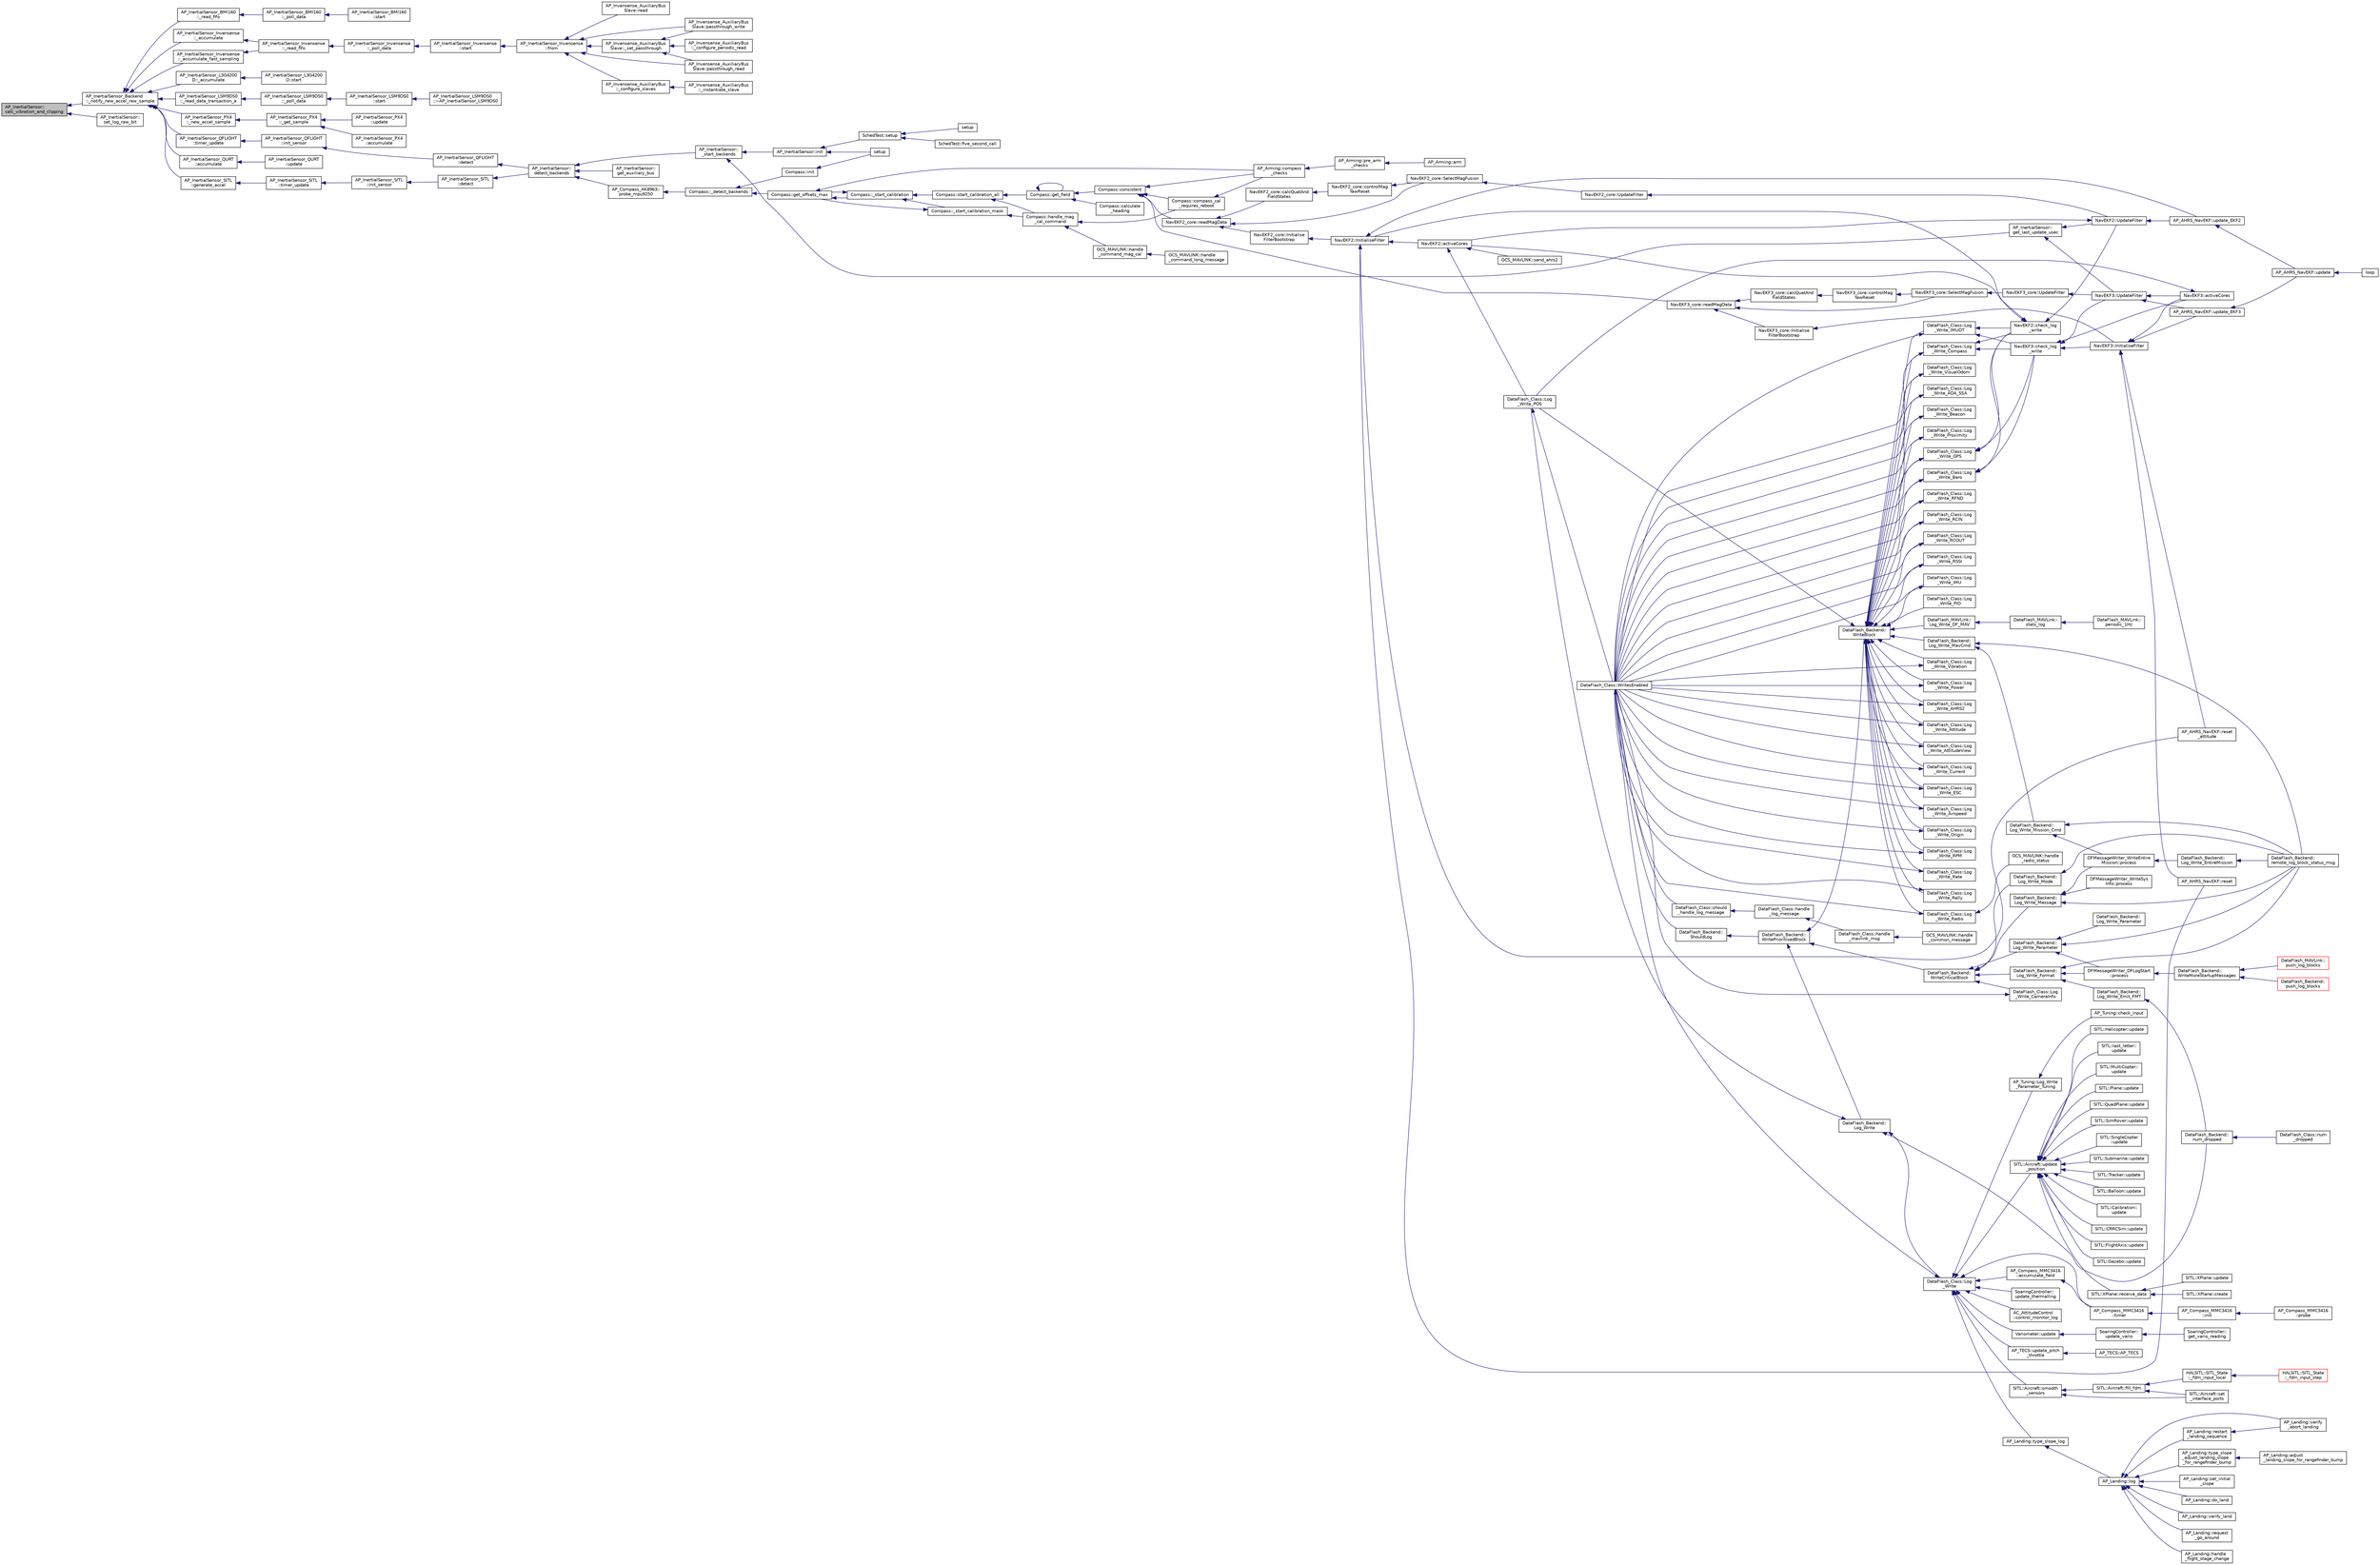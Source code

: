 digraph "AP_InertialSensor::calc_vibration_and_clipping"
{
 // INTERACTIVE_SVG=YES
  edge [fontname="Helvetica",fontsize="10",labelfontname="Helvetica",labelfontsize="10"];
  node [fontname="Helvetica",fontsize="10",shape=record];
  rankdir="LR";
  Node1 [label="AP_InertialSensor::\lcalc_vibration_and_clipping",height=0.2,width=0.4,color="black", fillcolor="grey75", style="filled", fontcolor="black"];
  Node1 -> Node2 [dir="back",color="midnightblue",fontsize="10",style="solid",fontname="Helvetica"];
  Node2 [label="AP_InertialSensor_Backend\l::_notify_new_accel_raw_sample",height=0.2,width=0.4,color="black", fillcolor="white", style="filled",URL="$classAP__InertialSensor__Backend.html#a330d2242c139a6ec3e94e0dd7379df7c"];
  Node2 -> Node3 [dir="back",color="midnightblue",fontsize="10",style="solid",fontname="Helvetica"];
  Node3 [label="AP_InertialSensor_BMI160\l::_read_fifo",height=0.2,width=0.4,color="black", fillcolor="white", style="filled",URL="$classAP__InertialSensor__BMI160.html#a1a519a3be822e3db7a19d0d0ed21d0c6"];
  Node3 -> Node4 [dir="back",color="midnightblue",fontsize="10",style="solid",fontname="Helvetica"];
  Node4 [label="AP_InertialSensor_BMI160\l::_poll_data",height=0.2,width=0.4,color="black", fillcolor="white", style="filled",URL="$classAP__InertialSensor__BMI160.html#a62d02f0977b50ee599a116e9f85d4ebc"];
  Node4 -> Node5 [dir="back",color="midnightblue",fontsize="10",style="solid",fontname="Helvetica"];
  Node5 [label="AP_InertialSensor_BMI160\l::start",height=0.2,width=0.4,color="black", fillcolor="white", style="filled",URL="$classAP__InertialSensor__BMI160.html#a786f5fe4d157ea0a2313c702402b58c5"];
  Node2 -> Node6 [dir="back",color="midnightblue",fontsize="10",style="solid",fontname="Helvetica"];
  Node6 [label="AP_InertialSensor_Invensense\l::_accumulate",height=0.2,width=0.4,color="black", fillcolor="white", style="filled",URL="$classAP__InertialSensor__Invensense.html#a1a06a8d1e4db8924dcdcf9a6439dcaa9"];
  Node6 -> Node7 [dir="back",color="midnightblue",fontsize="10",style="solid",fontname="Helvetica"];
  Node7 [label="AP_InertialSensor_Invensense\l::_read_fifo",height=0.2,width=0.4,color="black", fillcolor="white", style="filled",URL="$classAP__InertialSensor__Invensense.html#a352da0427395f10fd6a9da9ec3a498ec"];
  Node7 -> Node8 [dir="back",color="midnightblue",fontsize="10",style="solid",fontname="Helvetica"];
  Node8 [label="AP_InertialSensor_Invensense\l::_poll_data",height=0.2,width=0.4,color="black", fillcolor="white", style="filled",URL="$classAP__InertialSensor__Invensense.html#a645c1fd527303dde9031b31544bbce6b"];
  Node8 -> Node9 [dir="back",color="midnightblue",fontsize="10",style="solid",fontname="Helvetica"];
  Node9 [label="AP_InertialSensor_Invensense\l::start",height=0.2,width=0.4,color="black", fillcolor="white", style="filled",URL="$classAP__InertialSensor__Invensense.html#ad54c13370e4efffcfa2c0eece9b53239"];
  Node9 -> Node10 [dir="back",color="midnightblue",fontsize="10",style="solid",fontname="Helvetica"];
  Node10 [label="AP_InertialSensor_Invensense\l::from",height=0.2,width=0.4,color="black", fillcolor="white", style="filled",URL="$classAP__InertialSensor__Invensense.html#a06dbf9b0eab84d31dbba20ed8acd5d3e"];
  Node10 -> Node11 [dir="back",color="midnightblue",fontsize="10",style="solid",fontname="Helvetica"];
  Node11 [label="AP_Invensense_AuxiliaryBus\lSlave::_set_passthrough",height=0.2,width=0.4,color="black", fillcolor="white", style="filled",URL="$classAP__Invensense__AuxiliaryBusSlave.html#a5f0506e4a39d15484e24ef0f155c93ed"];
  Node11 -> Node12 [dir="back",color="midnightblue",fontsize="10",style="solid",fontname="Helvetica"];
  Node12 [label="AP_Invensense_AuxiliaryBus\lSlave::passthrough_read",height=0.2,width=0.4,color="black", fillcolor="white", style="filled",URL="$classAP__Invensense__AuxiliaryBusSlave.html#aa8037d3e32a51691ad941a0b080f59c8"];
  Node11 -> Node13 [dir="back",color="midnightblue",fontsize="10",style="solid",fontname="Helvetica"];
  Node13 [label="AP_Invensense_AuxiliaryBus\lSlave::passthrough_write",height=0.2,width=0.4,color="black", fillcolor="white", style="filled",URL="$classAP__Invensense__AuxiliaryBusSlave.html#a0c70c5ce66b3d72ed65d33144168a698"];
  Node11 -> Node14 [dir="back",color="midnightblue",fontsize="10",style="solid",fontname="Helvetica"];
  Node14 [label="AP_Invensense_AuxiliaryBus\l::_configure_periodic_read",height=0.2,width=0.4,color="black", fillcolor="white", style="filled",URL="$classAP__Invensense__AuxiliaryBus.html#a8ad647d91a1684e5525f6e2b75ff1b5e"];
  Node10 -> Node12 [dir="back",color="midnightblue",fontsize="10",style="solid",fontname="Helvetica"];
  Node10 -> Node13 [dir="back",color="midnightblue",fontsize="10",style="solid",fontname="Helvetica"];
  Node10 -> Node15 [dir="back",color="midnightblue",fontsize="10",style="solid",fontname="Helvetica"];
  Node15 [label="AP_Invensense_AuxiliaryBus\lSlave::read",height=0.2,width=0.4,color="black", fillcolor="white", style="filled",URL="$classAP__Invensense__AuxiliaryBusSlave.html#a6e7224e955510a4f5c44155ca5d9d9c8"];
  Node10 -> Node16 [dir="back",color="midnightblue",fontsize="10",style="solid",fontname="Helvetica"];
  Node16 [label="AP_Invensense_AuxiliaryBus\l::_configure_slaves",height=0.2,width=0.4,color="black", fillcolor="white", style="filled",URL="$classAP__Invensense__AuxiliaryBus.html#a99a1e2d327b6f013cb993f46337e9021"];
  Node16 -> Node17 [dir="back",color="midnightblue",fontsize="10",style="solid",fontname="Helvetica"];
  Node17 [label="AP_Invensense_AuxiliaryBus\l::_instantiate_slave",height=0.2,width=0.4,color="black", fillcolor="white", style="filled",URL="$classAP__Invensense__AuxiliaryBus.html#a76ed6959454aec407c23fbd1a342d50b"];
  Node2 -> Node18 [dir="back",color="midnightblue",fontsize="10",style="solid",fontname="Helvetica"];
  Node18 [label="AP_InertialSensor_Invensense\l::_accumulate_fast_sampling",height=0.2,width=0.4,color="black", fillcolor="white", style="filled",URL="$classAP__InertialSensor__Invensense.html#aa4d24e709666169398355b5ee2a3df50"];
  Node18 -> Node7 [dir="back",color="midnightblue",fontsize="10",style="solid",fontname="Helvetica"];
  Node2 -> Node19 [dir="back",color="midnightblue",fontsize="10",style="solid",fontname="Helvetica"];
  Node19 [label="AP_InertialSensor_L3G4200\lD::_accumulate",height=0.2,width=0.4,color="black", fillcolor="white", style="filled",URL="$classAP__InertialSensor__L3G4200D.html#ab07f7d4df52cbab3fee7f509f50e81fc"];
  Node19 -> Node20 [dir="back",color="midnightblue",fontsize="10",style="solid",fontname="Helvetica"];
  Node20 [label="AP_InertialSensor_L3G4200\lD::start",height=0.2,width=0.4,color="black", fillcolor="white", style="filled",URL="$classAP__InertialSensor__L3G4200D.html#a5ddc32421474ee6f544abca47a91ae02"];
  Node2 -> Node21 [dir="back",color="midnightblue",fontsize="10",style="solid",fontname="Helvetica"];
  Node21 [label="AP_InertialSensor_LSM9DS0\l::_read_data_transaction_a",height=0.2,width=0.4,color="black", fillcolor="white", style="filled",URL="$classAP__InertialSensor__LSM9DS0.html#a9e083338c81500c744790115250d5207"];
  Node21 -> Node22 [dir="back",color="midnightblue",fontsize="10",style="solid",fontname="Helvetica"];
  Node22 [label="AP_InertialSensor_LSM9DS0\l::_poll_data",height=0.2,width=0.4,color="black", fillcolor="white", style="filled",URL="$classAP__InertialSensor__LSM9DS0.html#a517db16a43fdfa7fa31615d07b225474"];
  Node22 -> Node23 [dir="back",color="midnightblue",fontsize="10",style="solid",fontname="Helvetica"];
  Node23 [label="AP_InertialSensor_LSM9DS0\l::start",height=0.2,width=0.4,color="black", fillcolor="white", style="filled",URL="$classAP__InertialSensor__LSM9DS0.html#a1fa1189f7920f61d52d526f779be3d8f"];
  Node23 -> Node24 [dir="back",color="midnightblue",fontsize="10",style="solid",fontname="Helvetica"];
  Node24 [label="AP_InertialSensor_LSM9DS0\l::~AP_InertialSensor_LSM9DS0",height=0.2,width=0.4,color="black", fillcolor="white", style="filled",URL="$classAP__InertialSensor__LSM9DS0.html#adb7e6b545d6d86adc761ef83bcee62e4"];
  Node2 -> Node25 [dir="back",color="midnightblue",fontsize="10",style="solid",fontname="Helvetica"];
  Node25 [label="AP_InertialSensor_PX4\l::_new_accel_sample",height=0.2,width=0.4,color="black", fillcolor="white", style="filled",URL="$classAP__InertialSensor__PX4.html#ab860aacad51c8894d6d05d1291d8a650"];
  Node25 -> Node26 [dir="back",color="midnightblue",fontsize="10",style="solid",fontname="Helvetica"];
  Node26 [label="AP_InertialSensor_PX4\l::_get_sample",height=0.2,width=0.4,color="black", fillcolor="white", style="filled",URL="$classAP__InertialSensor__PX4.html#a86f463cc20f89a9eb4618ed494b3adf9"];
  Node26 -> Node27 [dir="back",color="midnightblue",fontsize="10",style="solid",fontname="Helvetica"];
  Node27 [label="AP_InertialSensor_PX4\l::update",height=0.2,width=0.4,color="black", fillcolor="white", style="filled",URL="$classAP__InertialSensor__PX4.html#a56c271f4293b88db34537b7a11e63157"];
  Node26 -> Node28 [dir="back",color="midnightblue",fontsize="10",style="solid",fontname="Helvetica"];
  Node28 [label="AP_InertialSensor_PX4\l::accumulate",height=0.2,width=0.4,color="black", fillcolor="white", style="filled",URL="$classAP__InertialSensor__PX4.html#a516abbb2b48fb56a5984e531debea68d"];
  Node2 -> Node29 [dir="back",color="midnightblue",fontsize="10",style="solid",fontname="Helvetica"];
  Node29 [label="AP_InertialSensor_QFLIGHT\l::timer_update",height=0.2,width=0.4,color="black", fillcolor="white", style="filled",URL="$classAP__InertialSensor__QFLIGHT.html#a995eedfc1f2c8c01d00815aed816db6d"];
  Node29 -> Node30 [dir="back",color="midnightblue",fontsize="10",style="solid",fontname="Helvetica"];
  Node30 [label="AP_InertialSensor_QFLIGHT\l::init_sensor",height=0.2,width=0.4,color="black", fillcolor="white", style="filled",URL="$classAP__InertialSensor__QFLIGHT.html#abdba074dae77ff53a2e616499b5cd01c"];
  Node30 -> Node31 [dir="back",color="midnightblue",fontsize="10",style="solid",fontname="Helvetica"];
  Node31 [label="AP_InertialSensor_QFLIGHT\l::detect",height=0.2,width=0.4,color="black", fillcolor="white", style="filled",URL="$classAP__InertialSensor__QFLIGHT.html#aa0bf9146609415c6ecefacdcb336574c"];
  Node31 -> Node32 [dir="back",color="midnightblue",fontsize="10",style="solid",fontname="Helvetica"];
  Node32 [label="AP_InertialSensor::\ldetect_backends",height=0.2,width=0.4,color="black", fillcolor="white", style="filled",URL="$classAP__InertialSensor.html#a8967734e82a4f472c6d8ddd8db656804"];
  Node32 -> Node33 [dir="back",color="midnightblue",fontsize="10",style="solid",fontname="Helvetica"];
  Node33 [label="AP_Compass_AK8963::\lprobe_mpu9250",height=0.2,width=0.4,color="black", fillcolor="white", style="filled",URL="$classAP__Compass__AK8963.html#ade5c3fa84cb0026597de2641ea373274"];
  Node33 -> Node34 [dir="back",color="midnightblue",fontsize="10",style="solid",fontname="Helvetica"];
  Node34 [label="Compass::_detect_backends",height=0.2,width=0.4,color="black", fillcolor="white", style="filled",URL="$classCompass.html#a1c48170d8c8966b22fb150b1634443ec"];
  Node34 -> Node35 [dir="back",color="midnightblue",fontsize="10",style="solid",fontname="Helvetica"];
  Node35 [label="Compass::init",height=0.2,width=0.4,color="black", fillcolor="white", style="filled",URL="$classCompass.html#a190aefc281aba88c7b16e4fc58035c5e"];
  Node35 -> Node36 [dir="back",color="midnightblue",fontsize="10",style="solid",fontname="Helvetica"];
  Node36 [label="setup",height=0.2,width=0.4,color="black", fillcolor="white", style="filled",URL="$AHRS__Test_8cpp.html#a4fc01d736fe50cf5b977f755b675f11d"];
  Node34 -> Node37 [dir="back",color="midnightblue",fontsize="10",style="solid",fontname="Helvetica"];
  Node37 [label="Compass::get_offsets_max",height=0.2,width=0.4,color="black", fillcolor="white", style="filled",URL="$classCompass.html#aff3220e1a557a75480e4c2dbbde72973"];
  Node37 -> Node38 [dir="back",color="midnightblue",fontsize="10",style="solid",fontname="Helvetica"];
  Node38 [label="AP_Arming::compass\l_checks",height=0.2,width=0.4,color="black", fillcolor="white", style="filled",URL="$classAP__Arming.html#a24332b3f5e2e233914bce12e69ae9564"];
  Node38 -> Node39 [dir="back",color="midnightblue",fontsize="10",style="solid",fontname="Helvetica"];
  Node39 [label="AP_Arming::pre_arm\l_checks",height=0.2,width=0.4,color="black", fillcolor="white", style="filled",URL="$classAP__Arming.html#a73c03baf7f22b7124a2ac9e9286a850a"];
  Node39 -> Node40 [dir="back",color="midnightblue",fontsize="10",style="solid",fontname="Helvetica"];
  Node40 [label="AP_Arming::arm",height=0.2,width=0.4,color="black", fillcolor="white", style="filled",URL="$classAP__Arming.html#a47b859d9929a736df2f08a1cad03efcb"];
  Node37 -> Node41 [dir="back",color="midnightblue",fontsize="10",style="solid",fontname="Helvetica"];
  Node41 [label="Compass::_start_calibration",height=0.2,width=0.4,color="black", fillcolor="white", style="filled",URL="$classCompass.html#a702eb9d33ff1f5ada05b67f9b2219f9a"];
  Node41 -> Node37 [dir="back",color="midnightblue",fontsize="10",style="solid",fontname="Helvetica"];
  Node41 -> Node42 [dir="back",color="midnightblue",fontsize="10",style="solid",fontname="Helvetica"];
  Node42 [label="Compass::_start_calibration_mask",height=0.2,width=0.4,color="black", fillcolor="white", style="filled",URL="$classCompass.html#afdd4d0c78f52388a68dfc07deeec11a6"];
  Node42 -> Node37 [dir="back",color="midnightblue",fontsize="10",style="solid",fontname="Helvetica"];
  Node42 -> Node43 [dir="back",color="midnightblue",fontsize="10",style="solid",fontname="Helvetica"];
  Node43 [label="Compass::handle_mag\l_cal_command",height=0.2,width=0.4,color="black", fillcolor="white", style="filled",URL="$classCompass.html#ab4993a08b27d38ebb96276dc40c5f5fb"];
  Node43 -> Node44 [dir="back",color="midnightblue",fontsize="10",style="solid",fontname="Helvetica"];
  Node44 [label="Compass::compass_cal\l_requires_reboot",height=0.2,width=0.4,color="black", fillcolor="white", style="filled",URL="$classCompass.html#a71d8ad1cb96263dfe4c0f712f14fac97"];
  Node44 -> Node38 [dir="back",color="midnightblue",fontsize="10",style="solid",fontname="Helvetica"];
  Node43 -> Node45 [dir="back",color="midnightblue",fontsize="10",style="solid",fontname="Helvetica"];
  Node45 [label="GCS_MAVLINK::handle\l_command_mag_cal",height=0.2,width=0.4,color="black", fillcolor="white", style="filled",URL="$structGCS__MAVLINK.html#acc3f14c49157522bc5c00c3fe1c1b553"];
  Node45 -> Node46 [dir="back",color="midnightblue",fontsize="10",style="solid",fontname="Helvetica"];
  Node46 [label="GCS_MAVLINK::handle\l_command_long_message",height=0.2,width=0.4,color="black", fillcolor="white", style="filled",URL="$structGCS__MAVLINK.html#ada9816ba563e134b421cb5bcc7b21ed6"];
  Node41 -> Node47 [dir="back",color="midnightblue",fontsize="10",style="solid",fontname="Helvetica"];
  Node47 [label="Compass::start_calibration_all",height=0.2,width=0.4,color="black", fillcolor="white", style="filled",URL="$classCompass.html#a785cd621a6ecd49077881299ff1edba7"];
  Node47 -> Node48 [dir="back",color="midnightblue",fontsize="10",style="solid",fontname="Helvetica"];
  Node48 [label="Compass::get_field",height=0.2,width=0.4,color="black", fillcolor="white", style="filled",URL="$classCompass.html#a22ce936207eeda5d3fa55237271cef3e"];
  Node48 -> Node49 [dir="back",color="midnightblue",fontsize="10",style="solid",fontname="Helvetica"];
  Node49 [label="Compass::calculate\l_heading",height=0.2,width=0.4,color="black", fillcolor="white", style="filled",URL="$classCompass.html#a518ff958770a39bc265f93d22e071212"];
  Node48 -> Node50 [dir="back",color="midnightblue",fontsize="10",style="solid",fontname="Helvetica"];
  Node50 [label="Compass::consistent",height=0.2,width=0.4,color="black", fillcolor="white", style="filled",URL="$classCompass.html#a59f46d32a935d4faecc4a28d262c4388"];
  Node50 -> Node38 [dir="back",color="midnightblue",fontsize="10",style="solid",fontname="Helvetica"];
  Node50 -> Node44 [dir="back",color="midnightblue",fontsize="10",style="solid",fontname="Helvetica"];
  Node50 -> Node51 [dir="back",color="midnightblue",fontsize="10",style="solid",fontname="Helvetica"];
  Node51 [label="NavEKF2_core::readMagData",height=0.2,width=0.4,color="black", fillcolor="white", style="filled",URL="$classNavEKF2__core.html#abf6ac301297f486d9690d97c7a19dad8"];
  Node51 -> Node52 [dir="back",color="midnightblue",fontsize="10",style="solid",fontname="Helvetica"];
  Node52 [label="NavEKF2_core::Initialise\lFilterBootstrap",height=0.2,width=0.4,color="black", fillcolor="white", style="filled",URL="$classNavEKF2__core.html#a4a06ae47c3edebdecd2b179a0567f00b"];
  Node52 -> Node53 [dir="back",color="midnightblue",fontsize="10",style="solid",fontname="Helvetica"];
  Node53 [label="NavEKF2::InitialiseFilter",height=0.2,width=0.4,color="black", fillcolor="white", style="filled",URL="$classNavEKF2.html#a9c447b8d84abf2dfc845ddbbbad46a2b"];
  Node53 -> Node54 [dir="back",color="midnightblue",fontsize="10",style="solid",fontname="Helvetica"];
  Node54 [label="AP_AHRS_NavEKF::update_EKF2",height=0.2,width=0.4,color="black", fillcolor="white", style="filled",URL="$classAP__AHRS__NavEKF.html#a0187c6d3d4348b002a204c05d3e94b07"];
  Node54 -> Node55 [dir="back",color="midnightblue",fontsize="10",style="solid",fontname="Helvetica"];
  Node55 [label="AP_AHRS_NavEKF::update",height=0.2,width=0.4,color="black", fillcolor="white", style="filled",URL="$classAP__AHRS__NavEKF.html#ac8111979c5dc37a55b2c50818534ea52"];
  Node55 -> Node56 [dir="back",color="midnightblue",fontsize="10",style="solid",fontname="Helvetica"];
  Node56 [label="loop",height=0.2,width=0.4,color="black", fillcolor="white", style="filled",URL="$AHRS__Test_8cpp.html#afe461d27b9c48d5921c00d521181f12f"];
  Node53 -> Node57 [dir="back",color="midnightblue",fontsize="10",style="solid",fontname="Helvetica"];
  Node57 [label="AP_AHRS_NavEKF::reset",height=0.2,width=0.4,color="black", fillcolor="white", style="filled",URL="$classAP__AHRS__NavEKF.html#a532ff0df024a4537e5a108c42ba405a7"];
  Node53 -> Node58 [dir="back",color="midnightblue",fontsize="10",style="solid",fontname="Helvetica"];
  Node58 [label="AP_AHRS_NavEKF::reset\l_attitude",height=0.2,width=0.4,color="black", fillcolor="white", style="filled",URL="$classAP__AHRS__NavEKF.html#a9bd3c7f1793a48cd0d736b19fbfaf19a"];
  Node53 -> Node59 [dir="back",color="midnightblue",fontsize="10",style="solid",fontname="Helvetica"];
  Node59 [label="NavEKF2::activeCores",height=0.2,width=0.4,color="black", fillcolor="white", style="filled",URL="$classNavEKF2.html#ab18af2714c15fcf190493c01e2a28c73"];
  Node59 -> Node60 [dir="back",color="midnightblue",fontsize="10",style="solid",fontname="Helvetica"];
  Node60 [label="DataFlash_Class::Log\l_Write_POS",height=0.2,width=0.4,color="black", fillcolor="white", style="filled",URL="$classDataFlash__Class.html#a46e58faaa53c44516433f6bb7bde4163"];
  Node60 -> Node61 [dir="back",color="midnightblue",fontsize="10",style="solid",fontname="Helvetica"];
  Node61 [label="DataFlash_Class::WritesEnabled",height=0.2,width=0.4,color="black", fillcolor="white", style="filled",URL="$classDataFlash__Class.html#a680528ccef337901407a125439e1f397"];
  Node61 -> Node62 [dir="back",color="midnightblue",fontsize="10",style="solid",fontname="Helvetica"];
  Node62 [label="DataFlash_Backend::\lShouldLog",height=0.2,width=0.4,color="black", fillcolor="white", style="filled",URL="$classDataFlash__Backend.html#ae29c274eff677e46bb9e404656194789"];
  Node62 -> Node63 [dir="back",color="midnightblue",fontsize="10",style="solid",fontname="Helvetica"];
  Node63 [label="DataFlash_Backend::\lWritePrioritisedBlock",height=0.2,width=0.4,color="black", fillcolor="white", style="filled",URL="$classDataFlash__Backend.html#a70bd07e118265442caab0d742cb06abc"];
  Node63 -> Node64 [dir="back",color="midnightblue",fontsize="10",style="solid",fontname="Helvetica"];
  Node64 [label="DataFlash_Backend::\lLog_Write",height=0.2,width=0.4,color="black", fillcolor="white", style="filled",URL="$classDataFlash__Backend.html#a701111d46c96bfab23971267f325ddd3"];
  Node64 -> Node65 [dir="back",color="midnightblue",fontsize="10",style="solid",fontname="Helvetica"];
  Node65 [label="DataFlash_Class::Log\l_Write",height=0.2,width=0.4,color="black", fillcolor="white", style="filled",URL="$classDataFlash__Class.html#a379c836ed19feeac263fcd994b60226b"];
  Node65 -> Node66 [dir="back",color="midnightblue",fontsize="10",style="solid",fontname="Helvetica"];
  Node66 [label="AC_AttitudeControl\l::control_monitor_log",height=0.2,width=0.4,color="black", fillcolor="white", style="filled",URL="$classAC__AttitudeControl.html#a24124a33c8cd7a9cd575d0c16a1e2d5b"];
  Node65 -> Node67 [dir="back",color="midnightblue",fontsize="10",style="solid",fontname="Helvetica"];
  Node67 [label="AP_Compass_MMC3416\l::timer",height=0.2,width=0.4,color="black", fillcolor="white", style="filled",URL="$classAP__Compass__MMC3416.html#a8b5b61173af45f3892c51bbeda783190"];
  Node67 -> Node68 [dir="back",color="midnightblue",fontsize="10",style="solid",fontname="Helvetica"];
  Node68 [label="AP_Compass_MMC3416\l::init",height=0.2,width=0.4,color="black", fillcolor="white", style="filled",URL="$classAP__Compass__MMC3416.html#af9749d12b13a50641e4c2b7b8b702ac2"];
  Node68 -> Node69 [dir="back",color="midnightblue",fontsize="10",style="solid",fontname="Helvetica"];
  Node69 [label="AP_Compass_MMC3416\l::probe",height=0.2,width=0.4,color="black", fillcolor="white", style="filled",URL="$classAP__Compass__MMC3416.html#a45317bd66ff02b0b69e17221ff572261"];
  Node65 -> Node70 [dir="back",color="midnightblue",fontsize="10",style="solid",fontname="Helvetica"];
  Node70 [label="AP_Compass_MMC3416\l::accumulate_field",height=0.2,width=0.4,color="black", fillcolor="white", style="filled",URL="$classAP__Compass__MMC3416.html#aa81525e474696e469db55ad9712a1b4f"];
  Node70 -> Node67 [dir="back",color="midnightblue",fontsize="10",style="solid",fontname="Helvetica"];
  Node65 -> Node71 [dir="back",color="midnightblue",fontsize="10",style="solid",fontname="Helvetica"];
  Node71 [label="AP_Landing::type_slope_log",height=0.2,width=0.4,color="black", fillcolor="white", style="filled",URL="$classAP__Landing.html#ac0b5a7424b989984441d47159f9e691c"];
  Node71 -> Node72 [dir="back",color="midnightblue",fontsize="10",style="solid",fontname="Helvetica"];
  Node72 [label="AP_Landing::log",height=0.2,width=0.4,color="black", fillcolor="white", style="filled",URL="$classAP__Landing.html#afbaa15e50629185cb1c1dcb1c41289d8"];
  Node72 -> Node73 [dir="back",color="midnightblue",fontsize="10",style="solid",fontname="Helvetica"];
  Node73 [label="AP_Landing::do_land",height=0.2,width=0.4,color="black", fillcolor="white", style="filled",URL="$classAP__Landing.html#ac7cb51eaa69d1bed262223b56ee2c4ce"];
  Node72 -> Node74 [dir="back",color="midnightblue",fontsize="10",style="solid",fontname="Helvetica"];
  Node74 [label="AP_Landing::verify_land",height=0.2,width=0.4,color="black", fillcolor="white", style="filled",URL="$classAP__Landing.html#afdbc34de818b9cb366336c23660fd495"];
  Node72 -> Node75 [dir="back",color="midnightblue",fontsize="10",style="solid",fontname="Helvetica"];
  Node75 [label="AP_Landing::verify\l_abort_landing",height=0.2,width=0.4,color="black", fillcolor="white", style="filled",URL="$classAP__Landing.html#a23d5d937afe630bfa1d3eeea5d767e4b"];
  Node72 -> Node76 [dir="back",color="midnightblue",fontsize="10",style="solid",fontname="Helvetica"];
  Node76 [label="AP_Landing::restart\l_landing_sequence",height=0.2,width=0.4,color="black", fillcolor="white", style="filled",URL="$classAP__Landing.html#a4cb652398231c274e6061aa6b211366b"];
  Node76 -> Node75 [dir="back",color="midnightblue",fontsize="10",style="solid",fontname="Helvetica"];
  Node72 -> Node77 [dir="back",color="midnightblue",fontsize="10",style="solid",fontname="Helvetica"];
  Node77 [label="AP_Landing::request\l_go_around",height=0.2,width=0.4,color="black", fillcolor="white", style="filled",URL="$classAP__Landing.html#afc506451afaaca18bebe5746f1caf448"];
  Node72 -> Node78 [dir="back",color="midnightblue",fontsize="10",style="solid",fontname="Helvetica"];
  Node78 [label="AP_Landing::handle\l_flight_stage_change",height=0.2,width=0.4,color="black", fillcolor="white", style="filled",URL="$classAP__Landing.html#a9f6d861fd1bf8df96c061931179095c0"];
  Node72 -> Node79 [dir="back",color="midnightblue",fontsize="10",style="solid",fontname="Helvetica"];
  Node79 [label="AP_Landing::set_initial\l_slope",height=0.2,width=0.4,color="black", fillcolor="white", style="filled",URL="$classAP__Landing.html#a7e905f0cb574cb49a778b18906362736"];
  Node72 -> Node80 [dir="back",color="midnightblue",fontsize="10",style="solid",fontname="Helvetica"];
  Node80 [label="AP_Landing::type_slope\l_adjust_landing_slope\l_for_rangefinder_bump",height=0.2,width=0.4,color="black", fillcolor="white", style="filled",URL="$classAP__Landing.html#a68317a4d27e65aadc7013a9363da5ce3"];
  Node80 -> Node81 [dir="back",color="midnightblue",fontsize="10",style="solid",fontname="Helvetica"];
  Node81 [label="AP_Landing::adjust\l_landing_slope_for_rangefinder_bump",height=0.2,width=0.4,color="black", fillcolor="white", style="filled",URL="$classAP__Landing.html#aca701ba52726269447500bdf654b3b10"];
  Node65 -> Node82 [dir="back",color="midnightblue",fontsize="10",style="solid",fontname="Helvetica"];
  Node82 [label="SoaringController::\lupdate_thermalling",height=0.2,width=0.4,color="black", fillcolor="white", style="filled",URL="$classSoaringController.html#abfbc693fd6c93da20fb098aedf6fd596"];
  Node65 -> Node83 [dir="back",color="midnightblue",fontsize="10",style="solid",fontname="Helvetica"];
  Node83 [label="Variometer::update",height=0.2,width=0.4,color="black", fillcolor="white", style="filled",URL="$classVariometer.html#ae8429634659d6e7f64a64992380e7b2b"];
  Node83 -> Node84 [dir="back",color="midnightblue",fontsize="10",style="solid",fontname="Helvetica"];
  Node84 [label="SoaringController::\lupdate_vario",height=0.2,width=0.4,color="black", fillcolor="white", style="filled",URL="$classSoaringController.html#a7adf701742d2ba2f2e699b9e3ce1b955"];
  Node84 -> Node85 [dir="back",color="midnightblue",fontsize="10",style="solid",fontname="Helvetica"];
  Node85 [label="SoaringController::\lget_vario_reading",height=0.2,width=0.4,color="black", fillcolor="white", style="filled",URL="$classSoaringController.html#aea41b313738070dceb7c4953d4873342"];
  Node65 -> Node86 [dir="back",color="midnightblue",fontsize="10",style="solid",fontname="Helvetica"];
  Node86 [label="AP_TECS::update_pitch\l_throttle",height=0.2,width=0.4,color="black", fillcolor="white", style="filled",URL="$classAP__TECS.html#ad9fdee521b36fe15ab8ab06a35717c5a"];
  Node86 -> Node87 [dir="back",color="midnightblue",fontsize="10",style="solid",fontname="Helvetica"];
  Node87 [label="AP_TECS::AP_TECS",height=0.2,width=0.4,color="black", fillcolor="white", style="filled",URL="$classAP__TECS.html#a01d6d2b6f4c4151838115b13020d8990"];
  Node65 -> Node88 [dir="back",color="midnightblue",fontsize="10",style="solid",fontname="Helvetica"];
  Node88 [label="AP_Tuning::Log_Write\l_Parameter_Tuning",height=0.2,width=0.4,color="black", fillcolor="white", style="filled",URL="$classAP__Tuning.html#abc35074ce5f7c46fbbc644d80c3dc15a"];
  Node88 -> Node89 [dir="back",color="midnightblue",fontsize="10",style="solid",fontname="Helvetica"];
  Node89 [label="AP_Tuning::check_input",height=0.2,width=0.4,color="black", fillcolor="white", style="filled",URL="$classAP__Tuning.html#a26bf8c5e3711e547ce95654ca285fecb"];
  Node65 -> Node61 [dir="back",color="midnightblue",fontsize="10",style="solid",fontname="Helvetica"];
  Node65 -> Node90 [dir="back",color="midnightblue",fontsize="10",style="solid",fontname="Helvetica"];
  Node90 [label="SITL::Aircraft::update\l_position",height=0.2,width=0.4,color="black", fillcolor="white", style="filled",URL="$classSITL_1_1Aircraft.html#a4a72b2c0617cf55b24b062daaae685b9"];
  Node90 -> Node91 [dir="back",color="midnightblue",fontsize="10",style="solid",fontname="Helvetica"];
  Node91 [label="SITL::Balloon::update",height=0.2,width=0.4,color="black", fillcolor="white", style="filled",URL="$classSITL_1_1Balloon.html#a34f5716a3c9ba0805d89dc36656ae90c"];
  Node90 -> Node92 [dir="back",color="midnightblue",fontsize="10",style="solid",fontname="Helvetica"];
  Node92 [label="SITL::Calibration::\lupdate",height=0.2,width=0.4,color="black", fillcolor="white", style="filled",URL="$classSITL_1_1Calibration.html#a0c3f60adfbc5d68ae425883af18b62f4"];
  Node90 -> Node93 [dir="back",color="midnightblue",fontsize="10",style="solid",fontname="Helvetica"];
  Node93 [label="SITL::CRRCSim::update",height=0.2,width=0.4,color="black", fillcolor="white", style="filled",URL="$classSITL_1_1CRRCSim.html#ada236d396837feb2c5efe885ea504f87"];
  Node90 -> Node94 [dir="back",color="midnightblue",fontsize="10",style="solid",fontname="Helvetica"];
  Node94 [label="SITL::FlightAxis::update",height=0.2,width=0.4,color="black", fillcolor="white", style="filled",URL="$classSITL_1_1FlightAxis.html#abea39b8171735bf99ad90267f6be4c42"];
  Node90 -> Node95 [dir="back",color="midnightblue",fontsize="10",style="solid",fontname="Helvetica"];
  Node95 [label="SITL::Gazebo::update",height=0.2,width=0.4,color="black", fillcolor="white", style="filled",URL="$classSITL_1_1Gazebo.html#a120a541070549b98ba4740c91abf97a7"];
  Node90 -> Node96 [dir="back",color="midnightblue",fontsize="10",style="solid",fontname="Helvetica"];
  Node96 [label="SITL::Helicopter::update",height=0.2,width=0.4,color="black", fillcolor="white", style="filled",URL="$classSITL_1_1Helicopter.html#a0e8602ead0fe804552ab7ade9a1b171e"];
  Node90 -> Node97 [dir="back",color="midnightblue",fontsize="10",style="solid",fontname="Helvetica"];
  Node97 [label="SITL::last_letter::\lupdate",height=0.2,width=0.4,color="black", fillcolor="white", style="filled",URL="$classSITL_1_1last__letter.html#ae4e6d3acea9730faa873e8d25b876d19"];
  Node90 -> Node98 [dir="back",color="midnightblue",fontsize="10",style="solid",fontname="Helvetica"];
  Node98 [label="SITL::MultiCopter::\lupdate",height=0.2,width=0.4,color="black", fillcolor="white", style="filled",URL="$classSITL_1_1MultiCopter.html#ad4df8bcd20625ce425cc9d73f9aa6a20"];
  Node90 -> Node99 [dir="back",color="midnightblue",fontsize="10",style="solid",fontname="Helvetica"];
  Node99 [label="SITL::Plane::update",height=0.2,width=0.4,color="black", fillcolor="white", style="filled",URL="$classSITL_1_1Plane.html#a7852409df29e250b1903384d1446930c"];
  Node90 -> Node100 [dir="back",color="midnightblue",fontsize="10",style="solid",fontname="Helvetica"];
  Node100 [label="SITL::QuadPlane::update",height=0.2,width=0.4,color="black", fillcolor="white", style="filled",URL="$classSITL_1_1QuadPlane.html#af9068f0de1894f5afc49481c869e3b6c"];
  Node90 -> Node101 [dir="back",color="midnightblue",fontsize="10",style="solid",fontname="Helvetica"];
  Node101 [label="SITL::SimRover::update",height=0.2,width=0.4,color="black", fillcolor="white", style="filled",URL="$classSITL_1_1SimRover.html#a0692a116e9c7cff78adb0b08b0d571b2"];
  Node90 -> Node102 [dir="back",color="midnightblue",fontsize="10",style="solid",fontname="Helvetica"];
  Node102 [label="SITL::SingleCopter\l::update",height=0.2,width=0.4,color="black", fillcolor="white", style="filled",URL="$classSITL_1_1SingleCopter.html#a07d0997518b86260a6a80b914733d7b5"];
  Node90 -> Node103 [dir="back",color="midnightblue",fontsize="10",style="solid",fontname="Helvetica"];
  Node103 [label="SITL::Submarine::update",height=0.2,width=0.4,color="black", fillcolor="white", style="filled",URL="$classSITL_1_1Submarine.html#ae172876dbb527df84dfb38c9fa383878"];
  Node90 -> Node104 [dir="back",color="midnightblue",fontsize="10",style="solid",fontname="Helvetica"];
  Node104 [label="SITL::Tracker::update",height=0.2,width=0.4,color="black", fillcolor="white", style="filled",URL="$classSITL_1_1Tracker.html#aa2d26c0841ead98b60a9291eb4d74b71"];
  Node90 -> Node105 [dir="back",color="midnightblue",fontsize="10",style="solid",fontname="Helvetica"];
  Node105 [label="SITL::XPlane::receive_data",height=0.2,width=0.4,color="black", fillcolor="white", style="filled",URL="$classSITL_1_1XPlane.html#ab30e1d12c7ebc3699a29f3442804a68b"];
  Node105 -> Node106 [dir="back",color="midnightblue",fontsize="10",style="solid",fontname="Helvetica"];
  Node106 [label="SITL::XPlane::update",height=0.2,width=0.4,color="black", fillcolor="white", style="filled",URL="$classSITL_1_1XPlane.html#abc5e72c8fd3445fcb19b6b1d42ec9970"];
  Node105 -> Node107 [dir="back",color="midnightblue",fontsize="10",style="solid",fontname="Helvetica"];
  Node107 [label="SITL::XPlane::create",height=0.2,width=0.4,color="black", fillcolor="white", style="filled",URL="$classSITL_1_1XPlane.html#a5cbab32f016edeff5108ded953c17cbe"];
  Node65 -> Node108 [dir="back",color="midnightblue",fontsize="10",style="solid",fontname="Helvetica"];
  Node108 [label="SITL::Aircraft::smooth\l_sensors",height=0.2,width=0.4,color="black", fillcolor="white", style="filled",URL="$classSITL_1_1Aircraft.html#a8b835df207c22a4d9bc24b14525ce968"];
  Node108 -> Node109 [dir="back",color="midnightblue",fontsize="10",style="solid",fontname="Helvetica"];
  Node109 [label="SITL::Aircraft::fill_fdm",height=0.2,width=0.4,color="black", fillcolor="white", style="filled",URL="$classSITL_1_1Aircraft.html#a07b38044e8a77d5f48db38e9913e06db"];
  Node109 -> Node110 [dir="back",color="midnightblue",fontsize="10",style="solid",fontname="Helvetica"];
  Node110 [label="HALSITL::SITL_State\l::_fdm_input_local",height=0.2,width=0.4,color="black", fillcolor="white", style="filled",URL="$classHALSITL_1_1SITL__State.html#a141fe78b0702ab2f2ac4cafc221fdb97"];
  Node110 -> Node111 [dir="back",color="midnightblue",fontsize="10",style="solid",fontname="Helvetica"];
  Node111 [label="HALSITL::SITL_State\l::_fdm_input_step",height=0.2,width=0.4,color="red", fillcolor="white", style="filled",URL="$classHALSITL_1_1SITL__State.html#ae31c93a26ca780bb508dded2498e2e93"];
  Node109 -> Node112 [dir="back",color="midnightblue",fontsize="10",style="solid",fontname="Helvetica"];
  Node112 [label="SITL::Aircraft::set\l_interface_ports",height=0.2,width=0.4,color="black", fillcolor="white", style="filled",URL="$classSITL_1_1Aircraft.html#a061f04e9f5bc75cc1f250a4e7c3d8421"];
  Node108 -> Node112 [dir="back",color="midnightblue",fontsize="10",style="solid",fontname="Helvetica"];
  Node64 -> Node113 [dir="back",color="midnightblue",fontsize="10",style="solid",fontname="Helvetica"];
  Node113 [label="DataFlash_Backend::\lnum_dropped",height=0.2,width=0.4,color="black", fillcolor="white", style="filled",URL="$classDataFlash__Backend.html#a944c1f573e2cd12e7ff491d48898d446"];
  Node113 -> Node114 [dir="back",color="midnightblue",fontsize="10",style="solid",fontname="Helvetica"];
  Node114 [label="DataFlash_Class::num\l_dropped",height=0.2,width=0.4,color="black", fillcolor="white", style="filled",URL="$classDataFlash__Class.html#a3b01d9a49c319ca3995df9b1649b9249"];
  Node64 -> Node60 [dir="back",color="midnightblue",fontsize="10",style="solid",fontname="Helvetica"];
  Node63 -> Node115 [dir="back",color="midnightblue",fontsize="10",style="solid",fontname="Helvetica"];
  Node115 [label="DataFlash_Backend::\lWriteBlock",height=0.2,width=0.4,color="black", fillcolor="white", style="filled",URL="$classDataFlash__Backend.html#aed94b3ad1fd7333ddd7c2e20c3433d52"];
  Node115 -> Node116 [dir="back",color="midnightblue",fontsize="10",style="solid",fontname="Helvetica"];
  Node116 [label="DataFlash_MAVLink::\lLog_Write_DF_MAV",height=0.2,width=0.4,color="black", fillcolor="white", style="filled",URL="$classDataFlash__MAVLink.html#a4e95e48809d7011702476e879415d96c"];
  Node116 -> Node117 [dir="back",color="midnightblue",fontsize="10",style="solid",fontname="Helvetica"];
  Node117 [label="DataFlash_MAVLink::\lstats_log",height=0.2,width=0.4,color="black", fillcolor="white", style="filled",URL="$classDataFlash__MAVLink.html#af0e5de77619126d8d8d1dd06a389717d"];
  Node117 -> Node118 [dir="back",color="midnightblue",fontsize="10",style="solid",fontname="Helvetica"];
  Node118 [label="DataFlash_MAVLink::\lperiodic_1Hz",height=0.2,width=0.4,color="black", fillcolor="white", style="filled",URL="$classDataFlash__MAVLink.html#aff8ee53b8fbc202ef153f112dade8f21"];
  Node115 -> Node119 [dir="back",color="midnightblue",fontsize="10",style="solid",fontname="Helvetica"];
  Node119 [label="DataFlash_Class::Log\l_Write_GPS",height=0.2,width=0.4,color="black", fillcolor="white", style="filled",URL="$classDataFlash__Class.html#a8a9087dec83092f0ea67b6741ff9f32e"];
  Node119 -> Node120 [dir="back",color="midnightblue",fontsize="10",style="solid",fontname="Helvetica"];
  Node120 [label="NavEKF2::check_log\l_write",height=0.2,width=0.4,color="black", fillcolor="white", style="filled",URL="$classNavEKF2.html#a124df957952b2cb0c04e4318a173f67a"];
  Node120 -> Node53 [dir="back",color="midnightblue",fontsize="10",style="solid",fontname="Helvetica"];
  Node120 -> Node121 [dir="back",color="midnightblue",fontsize="10",style="solid",fontname="Helvetica"];
  Node121 [label="NavEKF2::UpdateFilter",height=0.2,width=0.4,color="black", fillcolor="white", style="filled",URL="$classNavEKF2.html#a72815b1bbd9d7ceb0ff7ae52d14516df"];
  Node121 -> Node54 [dir="back",color="midnightblue",fontsize="10",style="solid",fontname="Helvetica"];
  Node121 -> Node59 [dir="back",color="midnightblue",fontsize="10",style="solid",fontname="Helvetica"];
  Node120 -> Node59 [dir="back",color="midnightblue",fontsize="10",style="solid",fontname="Helvetica"];
  Node119 -> Node122 [dir="back",color="midnightblue",fontsize="10",style="solid",fontname="Helvetica"];
  Node122 [label="NavEKF3::check_log\l_write",height=0.2,width=0.4,color="black", fillcolor="white", style="filled",URL="$classNavEKF3.html#afa5a1b626563d35ad95545e8f056214b"];
  Node122 -> Node123 [dir="back",color="midnightblue",fontsize="10",style="solid",fontname="Helvetica"];
  Node123 [label="NavEKF3::InitialiseFilter",height=0.2,width=0.4,color="black", fillcolor="white", style="filled",URL="$classNavEKF3.html#a07f064fa513fbb6e7188141904f3b5b5"];
  Node123 -> Node124 [dir="back",color="midnightblue",fontsize="10",style="solid",fontname="Helvetica"];
  Node124 [label="AP_AHRS_NavEKF::update_EKF3",height=0.2,width=0.4,color="black", fillcolor="white", style="filled",URL="$classAP__AHRS__NavEKF.html#a324160404f12959e955554f5aed26459"];
  Node124 -> Node55 [dir="back",color="midnightblue",fontsize="10",style="solid",fontname="Helvetica"];
  Node123 -> Node57 [dir="back",color="midnightblue",fontsize="10",style="solid",fontname="Helvetica"];
  Node123 -> Node58 [dir="back",color="midnightblue",fontsize="10",style="solid",fontname="Helvetica"];
  Node123 -> Node125 [dir="back",color="midnightblue",fontsize="10",style="solid",fontname="Helvetica"];
  Node125 [label="NavEKF3::activeCores",height=0.2,width=0.4,color="black", fillcolor="white", style="filled",URL="$classNavEKF3.html#a3e1f50ad977a17222fcd7a6851b0f2ec"];
  Node125 -> Node60 [dir="back",color="midnightblue",fontsize="10",style="solid",fontname="Helvetica"];
  Node122 -> Node126 [dir="back",color="midnightblue",fontsize="10",style="solid",fontname="Helvetica"];
  Node126 [label="NavEKF3::UpdateFilter",height=0.2,width=0.4,color="black", fillcolor="white", style="filled",URL="$classNavEKF3.html#a477020fcf29376e0c2205dbf79728104"];
  Node126 -> Node124 [dir="back",color="midnightblue",fontsize="10",style="solid",fontname="Helvetica"];
  Node126 -> Node125 [dir="back",color="midnightblue",fontsize="10",style="solid",fontname="Helvetica"];
  Node122 -> Node125 [dir="back",color="midnightblue",fontsize="10",style="solid",fontname="Helvetica"];
  Node119 -> Node61 [dir="back",color="midnightblue",fontsize="10",style="solid",fontname="Helvetica"];
  Node115 -> Node127 [dir="back",color="midnightblue",fontsize="10",style="solid",fontname="Helvetica"];
  Node127 [label="DataFlash_Class::Log\l_Write_RFND",height=0.2,width=0.4,color="black", fillcolor="white", style="filled",URL="$classDataFlash__Class.html#af0a21d8a256a8e1e6f9da5566cc5a168"];
  Node127 -> Node61 [dir="back",color="midnightblue",fontsize="10",style="solid",fontname="Helvetica"];
  Node115 -> Node128 [dir="back",color="midnightblue",fontsize="10",style="solid",fontname="Helvetica"];
  Node128 [label="DataFlash_Class::Log\l_Write_RCIN",height=0.2,width=0.4,color="black", fillcolor="white", style="filled",URL="$classDataFlash__Class.html#ae3cb0f9ab8db6bcced3f504a2a767081"];
  Node128 -> Node61 [dir="back",color="midnightblue",fontsize="10",style="solid",fontname="Helvetica"];
  Node115 -> Node129 [dir="back",color="midnightblue",fontsize="10",style="solid",fontname="Helvetica"];
  Node129 [label="DataFlash_Class::Log\l_Write_RCOUT",height=0.2,width=0.4,color="black", fillcolor="white", style="filled",URL="$classDataFlash__Class.html#a365196ae7546b5065934ffbdb91066e5"];
  Node129 -> Node61 [dir="back",color="midnightblue",fontsize="10",style="solid",fontname="Helvetica"];
  Node115 -> Node130 [dir="back",color="midnightblue",fontsize="10",style="solid",fontname="Helvetica"];
  Node130 [label="DataFlash_Class::Log\l_Write_RSSI",height=0.2,width=0.4,color="black", fillcolor="white", style="filled",URL="$classDataFlash__Class.html#ab89b9493bafe090db104589de9bc100c"];
  Node130 -> Node61 [dir="back",color="midnightblue",fontsize="10",style="solid",fontname="Helvetica"];
  Node115 -> Node131 [dir="back",color="midnightblue",fontsize="10",style="solid",fontname="Helvetica"];
  Node131 [label="DataFlash_Class::Log\l_Write_Baro",height=0.2,width=0.4,color="black", fillcolor="white", style="filled",URL="$classDataFlash__Class.html#a4a12c2f2025e0a63d6ec85602857d0cb"];
  Node131 -> Node120 [dir="back",color="midnightblue",fontsize="10",style="solid",fontname="Helvetica"];
  Node131 -> Node122 [dir="back",color="midnightblue",fontsize="10",style="solid",fontname="Helvetica"];
  Node131 -> Node61 [dir="back",color="midnightblue",fontsize="10",style="solid",fontname="Helvetica"];
  Node115 -> Node132 [dir="back",color="midnightblue",fontsize="10",style="solid",fontname="Helvetica"];
  Node132 [label="DataFlash_Class::Log\l_Write_IMU",height=0.2,width=0.4,color="black", fillcolor="white", style="filled",URL="$classDataFlash__Class.html#a805d766e5347af5349e0979a2a07e452"];
  Node132 -> Node61 [dir="back",color="midnightblue",fontsize="10",style="solid",fontname="Helvetica"];
  Node115 -> Node133 [dir="back",color="midnightblue",fontsize="10",style="solid",fontname="Helvetica"];
  Node133 [label="DataFlash_Class::Log\l_Write_IMUDT",height=0.2,width=0.4,color="black", fillcolor="white", style="filled",URL="$classDataFlash__Class.html#a5835f10f0f4c71618a3793d582b3a52a"];
  Node133 -> Node120 [dir="back",color="midnightblue",fontsize="10",style="solid",fontname="Helvetica"];
  Node133 -> Node122 [dir="back",color="midnightblue",fontsize="10",style="solid",fontname="Helvetica"];
  Node133 -> Node61 [dir="back",color="midnightblue",fontsize="10",style="solid",fontname="Helvetica"];
  Node115 -> Node134 [dir="back",color="midnightblue",fontsize="10",style="solid",fontname="Helvetica"];
  Node134 [label="DataFlash_Class::Log\l_Write_Vibration",height=0.2,width=0.4,color="black", fillcolor="white", style="filled",URL="$classDataFlash__Class.html#af3e28f802f9d4f6be01a5283ada628fe"];
  Node134 -> Node61 [dir="back",color="midnightblue",fontsize="10",style="solid",fontname="Helvetica"];
  Node115 -> Node135 [dir="back",color="midnightblue",fontsize="10",style="solid",fontname="Helvetica"];
  Node135 [label="DataFlash_Class::Log\l_Write_Power",height=0.2,width=0.4,color="black", fillcolor="white", style="filled",URL="$classDataFlash__Class.html#a0244745bcbf21252169dbca26be44557"];
  Node135 -> Node61 [dir="back",color="midnightblue",fontsize="10",style="solid",fontname="Helvetica"];
  Node115 -> Node136 [dir="back",color="midnightblue",fontsize="10",style="solid",fontname="Helvetica"];
  Node136 [label="DataFlash_Class::Log\l_Write_AHRS2",height=0.2,width=0.4,color="black", fillcolor="white", style="filled",URL="$classDataFlash__Class.html#ad81bca014959c6b0a6714ea0d83c409f"];
  Node136 -> Node61 [dir="back",color="midnightblue",fontsize="10",style="solid",fontname="Helvetica"];
  Node115 -> Node60 [dir="back",color="midnightblue",fontsize="10",style="solid",fontname="Helvetica"];
  Node115 -> Node137 [dir="back",color="midnightblue",fontsize="10",style="solid",fontname="Helvetica"];
  Node137 [label="DataFlash_Backend::\lLog_Write_MavCmd",height=0.2,width=0.4,color="black", fillcolor="white", style="filled",URL="$classDataFlash__Backend.html#af0dcded34eb71f36ee8f910424be2061"];
  Node137 -> Node138 [dir="back",color="midnightblue",fontsize="10",style="solid",fontname="Helvetica"];
  Node138 [label="DataFlash_Backend::\lremote_log_block_status_msg",height=0.2,width=0.4,color="black", fillcolor="white", style="filled",URL="$classDataFlash__Backend.html#acc06500874549df2b2567f069176506e"];
  Node137 -> Node139 [dir="back",color="midnightblue",fontsize="10",style="solid",fontname="Helvetica"];
  Node139 [label="DataFlash_Backend::\lLog_Write_Mission_Cmd",height=0.2,width=0.4,color="black", fillcolor="white", style="filled",URL="$classDataFlash__Backend.html#a570580fce5fc1f96a9cfd6bb75dd8705"];
  Node139 -> Node138 [dir="back",color="midnightblue",fontsize="10",style="solid",fontname="Helvetica"];
  Node139 -> Node140 [dir="back",color="midnightblue",fontsize="10",style="solid",fontname="Helvetica"];
  Node140 [label="DFMessageWriter_WriteEntire\lMission::process",height=0.2,width=0.4,color="black", fillcolor="white", style="filled",URL="$classDFMessageWriter__WriteEntireMission.html#a157afd1587cb4756d21bfd04bd64fdd1"];
  Node140 -> Node141 [dir="back",color="midnightblue",fontsize="10",style="solid",fontname="Helvetica"];
  Node141 [label="DataFlash_Backend::\lLog_Write_EntireMission",height=0.2,width=0.4,color="black", fillcolor="white", style="filled",URL="$classDataFlash__Backend.html#a2cf7e12a43bb8ebf9aa3ea073e544f40"];
  Node141 -> Node138 [dir="back",color="midnightblue",fontsize="10",style="solid",fontname="Helvetica"];
  Node115 -> Node142 [dir="back",color="midnightblue",fontsize="10",style="solid",fontname="Helvetica"];
  Node142 [label="DataFlash_Class::Log\l_Write_Radio",height=0.2,width=0.4,color="black", fillcolor="white", style="filled",URL="$classDataFlash__Class.html#ae26cdaa597f952193b6be4436d55c7d6"];
  Node142 -> Node61 [dir="back",color="midnightblue",fontsize="10",style="solid",fontname="Helvetica"];
  Node142 -> Node143 [dir="back",color="midnightblue",fontsize="10",style="solid",fontname="Helvetica"];
  Node143 [label="GCS_MAVLINK::handle\l_radio_status",height=0.2,width=0.4,color="black", fillcolor="white", style="filled",URL="$structGCS__MAVLINK.html#a95855cb1b5e848b644d0fdeb1009a031"];
  Node115 -> Node144 [dir="back",color="midnightblue",fontsize="10",style="solid",fontname="Helvetica"];
  Node144 [label="DataFlash_Class::Log\l_Write_Attitude",height=0.2,width=0.4,color="black", fillcolor="white", style="filled",URL="$classDataFlash__Class.html#a100c0458780b38dd0ccc4a7381827b3c"];
  Node144 -> Node61 [dir="back",color="midnightblue",fontsize="10",style="solid",fontname="Helvetica"];
  Node115 -> Node145 [dir="back",color="midnightblue",fontsize="10",style="solid",fontname="Helvetica"];
  Node145 [label="DataFlash_Class::Log\l_Write_AttitudeView",height=0.2,width=0.4,color="black", fillcolor="white", style="filled",URL="$classDataFlash__Class.html#abf48a5cb3c39a255385d3853beb1b5d7"];
  Node145 -> Node61 [dir="back",color="midnightblue",fontsize="10",style="solid",fontname="Helvetica"];
  Node115 -> Node146 [dir="back",color="midnightblue",fontsize="10",style="solid",fontname="Helvetica"];
  Node146 [label="DataFlash_Class::Log\l_Write_Current",height=0.2,width=0.4,color="black", fillcolor="white", style="filled",URL="$classDataFlash__Class.html#a6bc40fe7e7fd0b068700d5b89d85a920"];
  Node146 -> Node61 [dir="back",color="midnightblue",fontsize="10",style="solid",fontname="Helvetica"];
  Node115 -> Node147 [dir="back",color="midnightblue",fontsize="10",style="solid",fontname="Helvetica"];
  Node147 [label="DataFlash_Class::Log\l_Write_Compass",height=0.2,width=0.4,color="black", fillcolor="white", style="filled",URL="$classDataFlash__Class.html#a5189adf1c5da47c2149ca1d7baa745d8"];
  Node147 -> Node120 [dir="back",color="midnightblue",fontsize="10",style="solid",fontname="Helvetica"];
  Node147 -> Node122 [dir="back",color="midnightblue",fontsize="10",style="solid",fontname="Helvetica"];
  Node147 -> Node61 [dir="back",color="midnightblue",fontsize="10",style="solid",fontname="Helvetica"];
  Node115 -> Node148 [dir="back",color="midnightblue",fontsize="10",style="solid",fontname="Helvetica"];
  Node148 [label="DataFlash_Class::Log\l_Write_ESC",height=0.2,width=0.4,color="black", fillcolor="white", style="filled",URL="$classDataFlash__Class.html#a90a22bd1a0d9fff2bde1efdf0d0c9575"];
  Node148 -> Node61 [dir="back",color="midnightblue",fontsize="10",style="solid",fontname="Helvetica"];
  Node115 -> Node149 [dir="back",color="midnightblue",fontsize="10",style="solid",fontname="Helvetica"];
  Node149 [label="DataFlash_Class::Log\l_Write_Airspeed",height=0.2,width=0.4,color="black", fillcolor="white", style="filled",URL="$classDataFlash__Class.html#a6a38481f36ae833e7093c41a0e72be31"];
  Node149 -> Node61 [dir="back",color="midnightblue",fontsize="10",style="solid",fontname="Helvetica"];
  Node115 -> Node150 [dir="back",color="midnightblue",fontsize="10",style="solid",fontname="Helvetica"];
  Node150 [label="DataFlash_Class::Log\l_Write_PID",height=0.2,width=0.4,color="black", fillcolor="white", style="filled",URL="$classDataFlash__Class.html#a92d70f9aa906b4a2ad56f88cf04630ce"];
  Node115 -> Node151 [dir="back",color="midnightblue",fontsize="10",style="solid",fontname="Helvetica"];
  Node151 [label="DataFlash_Class::Log\l_Write_Origin",height=0.2,width=0.4,color="black", fillcolor="white", style="filled",URL="$classDataFlash__Class.html#a7c9ea84e9cbfd62bac7f1fac7cafa562"];
  Node151 -> Node61 [dir="back",color="midnightblue",fontsize="10",style="solid",fontname="Helvetica"];
  Node115 -> Node152 [dir="back",color="midnightblue",fontsize="10",style="solid",fontname="Helvetica"];
  Node152 [label="DataFlash_Class::Log\l_Write_RPM",height=0.2,width=0.4,color="black", fillcolor="white", style="filled",URL="$classDataFlash__Class.html#aa5d9034787597e35040f6b9624bf9b6c"];
  Node152 -> Node61 [dir="back",color="midnightblue",fontsize="10",style="solid",fontname="Helvetica"];
  Node115 -> Node153 [dir="back",color="midnightblue",fontsize="10",style="solid",fontname="Helvetica"];
  Node153 [label="DataFlash_Class::Log\l_Write_Rate",height=0.2,width=0.4,color="black", fillcolor="white", style="filled",URL="$classDataFlash__Class.html#a5db08f0e524269d5b88c5919424af11c"];
  Node153 -> Node61 [dir="back",color="midnightblue",fontsize="10",style="solid",fontname="Helvetica"];
  Node115 -> Node154 [dir="back",color="midnightblue",fontsize="10",style="solid",fontname="Helvetica"];
  Node154 [label="DataFlash_Class::Log\l_Write_Rally",height=0.2,width=0.4,color="black", fillcolor="white", style="filled",URL="$classDataFlash__Class.html#aa4421dde08afcd932ccbe12aef85055d"];
  Node154 -> Node61 [dir="back",color="midnightblue",fontsize="10",style="solid",fontname="Helvetica"];
  Node115 -> Node155 [dir="back",color="midnightblue",fontsize="10",style="solid",fontname="Helvetica"];
  Node155 [label="DataFlash_Class::Log\l_Write_VisualOdom",height=0.2,width=0.4,color="black", fillcolor="white", style="filled",URL="$classDataFlash__Class.html#ab9b4b0869a66719efeef76ea8da2c564"];
  Node155 -> Node61 [dir="back",color="midnightblue",fontsize="10",style="solid",fontname="Helvetica"];
  Node115 -> Node156 [dir="back",color="midnightblue",fontsize="10",style="solid",fontname="Helvetica"];
  Node156 [label="DataFlash_Class::Log\l_Write_AOA_SSA",height=0.2,width=0.4,color="black", fillcolor="white", style="filled",URL="$classDataFlash__Class.html#a07c6e6dc1aeb58b8f3255a63e0d5a430"];
  Node156 -> Node61 [dir="back",color="midnightblue",fontsize="10",style="solid",fontname="Helvetica"];
  Node115 -> Node157 [dir="back",color="midnightblue",fontsize="10",style="solid",fontname="Helvetica"];
  Node157 [label="DataFlash_Class::Log\l_Write_Beacon",height=0.2,width=0.4,color="black", fillcolor="white", style="filled",URL="$classDataFlash__Class.html#abe412cc7c41a691691c24ec560586c45"];
  Node157 -> Node61 [dir="back",color="midnightblue",fontsize="10",style="solid",fontname="Helvetica"];
  Node115 -> Node158 [dir="back",color="midnightblue",fontsize="10",style="solid",fontname="Helvetica"];
  Node158 [label="DataFlash_Class::Log\l_Write_Proximity",height=0.2,width=0.4,color="black", fillcolor="white", style="filled",URL="$classDataFlash__Class.html#adebf82a1c347a2dbcaf366ea32bc3bc5"];
  Node158 -> Node61 [dir="back",color="midnightblue",fontsize="10",style="solid",fontname="Helvetica"];
  Node63 -> Node159 [dir="back",color="midnightblue",fontsize="10",style="solid",fontname="Helvetica"];
  Node159 [label="DataFlash_Backend::\lWriteCriticalBlock",height=0.2,width=0.4,color="black", fillcolor="white", style="filled",URL="$classDataFlash__Backend.html#a5be0a9e566b2b525659756204c3353b7"];
  Node159 -> Node160 [dir="back",color="midnightblue",fontsize="10",style="solid",fontname="Helvetica"];
  Node160 [label="DataFlash_Backend::\lLog_Write_Format",height=0.2,width=0.4,color="black", fillcolor="white", style="filled",URL="$classDataFlash__Backend.html#a33c4294acfcecd5db6c923de11893e45"];
  Node160 -> Node161 [dir="back",color="midnightblue",fontsize="10",style="solid",fontname="Helvetica"];
  Node161 [label="DataFlash_Backend::\lLog_Write_Emit_FMT",height=0.2,width=0.4,color="black", fillcolor="white", style="filled",URL="$classDataFlash__Backend.html#a0ed8c2da3963e144758e4df2f14161f8"];
  Node161 -> Node113 [dir="back",color="midnightblue",fontsize="10",style="solid",fontname="Helvetica"];
  Node160 -> Node138 [dir="back",color="midnightblue",fontsize="10",style="solid",fontname="Helvetica"];
  Node160 -> Node162 [dir="back",color="midnightblue",fontsize="10",style="solid",fontname="Helvetica"];
  Node162 [label="DFMessageWriter_DFLogStart\l::process",height=0.2,width=0.4,color="black", fillcolor="white", style="filled",URL="$classDFMessageWriter__DFLogStart.html#a81d7ab192bff2616b7649f3d4bdf7ca7"];
  Node162 -> Node163 [dir="back",color="midnightblue",fontsize="10",style="solid",fontname="Helvetica"];
  Node163 [label="DataFlash_Backend::\lWriteMoreStartupMessages",height=0.2,width=0.4,color="black", fillcolor="white", style="filled",URL="$classDataFlash__Backend.html#af17a5022c4e47cfdd56c1a5887e85632"];
  Node163 -> Node164 [dir="back",color="midnightblue",fontsize="10",style="solid",fontname="Helvetica"];
  Node164 [label="DataFlash_Backend::\lpush_log_blocks",height=0.2,width=0.4,color="red", fillcolor="white", style="filled",URL="$classDataFlash__Backend.html#af5ccb067107a1ee7289ec208b5bc3bae"];
  Node163 -> Node165 [dir="back",color="midnightblue",fontsize="10",style="solid",fontname="Helvetica"];
  Node165 [label="DataFlash_MAVLink::\lpush_log_blocks",height=0.2,width=0.4,color="red", fillcolor="white", style="filled",URL="$classDataFlash__MAVLink.html#a250d61a602a4792e744532d41ea38d34"];
  Node159 -> Node166 [dir="back",color="midnightblue",fontsize="10",style="solid",fontname="Helvetica"];
  Node166 [label="DataFlash_Backend::\lLog_Write_Parameter",height=0.2,width=0.4,color="black", fillcolor="white", style="filled",URL="$classDataFlash__Backend.html#a85713efc5d4dfb01c5ef7968f9f2842e"];
  Node166 -> Node138 [dir="back",color="midnightblue",fontsize="10",style="solid",fontname="Helvetica"];
  Node166 -> Node162 [dir="back",color="midnightblue",fontsize="10",style="solid",fontname="Helvetica"];
  Node166 -> Node167 [dir="back",color="midnightblue",fontsize="10",style="solid",fontname="Helvetica"];
  Node167 [label="DataFlash_Backend::\lLog_Write_Parameter",height=0.2,width=0.4,color="black", fillcolor="white", style="filled",URL="$classDataFlash__Backend.html#a76b0eff7f34874f2a35c4d6241203e6f"];
  Node159 -> Node168 [dir="back",color="midnightblue",fontsize="10",style="solid",fontname="Helvetica"];
  Node168 [label="DataFlash_Backend::\lLog_Write_Message",height=0.2,width=0.4,color="black", fillcolor="white", style="filled",URL="$classDataFlash__Backend.html#a36de68caf35d162312f55f958c00fc6c"];
  Node168 -> Node138 [dir="back",color="midnightblue",fontsize="10",style="solid",fontname="Helvetica"];
  Node168 -> Node169 [dir="back",color="midnightblue",fontsize="10",style="solid",fontname="Helvetica"];
  Node169 [label="DFMessageWriter_WriteSys\lInfo::process",height=0.2,width=0.4,color="black", fillcolor="white", style="filled",URL="$classDFMessageWriter__WriteSysInfo.html#a58c7b3822a65bb8415b33960266a1e83"];
  Node168 -> Node140 [dir="back",color="midnightblue",fontsize="10",style="solid",fontname="Helvetica"];
  Node159 -> Node170 [dir="back",color="midnightblue",fontsize="10",style="solid",fontname="Helvetica"];
  Node170 [label="DataFlash_Class::Log\l_Write_CameraInfo",height=0.2,width=0.4,color="black", fillcolor="white", style="filled",URL="$classDataFlash__Class.html#af027b69eefd54b04e56a821eeda76e40"];
  Node170 -> Node61 [dir="back",color="midnightblue",fontsize="10",style="solid",fontname="Helvetica"];
  Node159 -> Node171 [dir="back",color="midnightblue",fontsize="10",style="solid",fontname="Helvetica"];
  Node171 [label="DataFlash_Backend::\lLog_Write_Mode",height=0.2,width=0.4,color="black", fillcolor="white", style="filled",URL="$classDataFlash__Backend.html#a09f5553f9e37e58f72cde1a95b2f20f2"];
  Node171 -> Node138 [dir="back",color="midnightblue",fontsize="10",style="solid",fontname="Helvetica"];
  Node61 -> Node172 [dir="back",color="midnightblue",fontsize="10",style="solid",fontname="Helvetica"];
  Node172 [label="DataFlash_Class::should\l_handle_log_message",height=0.2,width=0.4,color="black", fillcolor="white", style="filled",URL="$classDataFlash__Class.html#a1f5e7a1ba369422c7df05cd384019b0e"];
  Node172 -> Node173 [dir="back",color="midnightblue",fontsize="10",style="solid",fontname="Helvetica"];
  Node173 [label="DataFlash_Class::handle\l_log_message",height=0.2,width=0.4,color="black", fillcolor="white", style="filled",URL="$classDataFlash__Class.html#a54a0f06df82820b62ec798a212821d25"];
  Node173 -> Node174 [dir="back",color="midnightblue",fontsize="10",style="solid",fontname="Helvetica"];
  Node174 [label="DataFlash_Class::handle\l_mavlink_msg",height=0.2,width=0.4,color="black", fillcolor="white", style="filled",URL="$classDataFlash__Class.html#a06ce95acf59edd4dd3b8aa7246913e7a"];
  Node174 -> Node175 [dir="back",color="midnightblue",fontsize="10",style="solid",fontname="Helvetica"];
  Node175 [label="GCS_MAVLINK::handle\l_common_message",height=0.2,width=0.4,color="black", fillcolor="white", style="filled",URL="$structGCS__MAVLINK.html#a13da94a2548ade6552a5250eb3251e89"];
  Node59 -> Node176 [dir="back",color="midnightblue",fontsize="10",style="solid",fontname="Helvetica"];
  Node176 [label="GCS_MAVLINK::send_ahrs2",height=0.2,width=0.4,color="black", fillcolor="white", style="filled",URL="$structGCS__MAVLINK.html#a558ba3447048b78cb9dde460053e2741"];
  Node51 -> Node177 [dir="back",color="midnightblue",fontsize="10",style="solid",fontname="Helvetica"];
  Node177 [label="NavEKF2_core::calcQuatAnd\lFieldStates",height=0.2,width=0.4,color="black", fillcolor="white", style="filled",URL="$classNavEKF2__core.html#af6d172634e15ba1643bf4c53c390f5e2"];
  Node177 -> Node178 [dir="back",color="midnightblue",fontsize="10",style="solid",fontname="Helvetica"];
  Node178 [label="NavEKF2_core::controlMag\lYawReset",height=0.2,width=0.4,color="black", fillcolor="white", style="filled",URL="$classNavEKF2__core.html#a3989e564224adfa26b0e32a5a03aca10"];
  Node178 -> Node179 [dir="back",color="midnightblue",fontsize="10",style="solid",fontname="Helvetica"];
  Node179 [label="NavEKF2_core::SelectMagFusion",height=0.2,width=0.4,color="black", fillcolor="white", style="filled",URL="$classNavEKF2__core.html#aa0f6cd840e93e0233f056c88ce45ef85"];
  Node179 -> Node180 [dir="back",color="midnightblue",fontsize="10",style="solid",fontname="Helvetica"];
  Node180 [label="NavEKF2_core::UpdateFilter",height=0.2,width=0.4,color="black", fillcolor="white", style="filled",URL="$classNavEKF2__core.html#a5f5c815cbd5ebba30d731f89f87726c3"];
  Node180 -> Node121 [dir="back",color="midnightblue",fontsize="10",style="solid",fontname="Helvetica"];
  Node51 -> Node179 [dir="back",color="midnightblue",fontsize="10",style="solid",fontname="Helvetica"];
  Node50 -> Node181 [dir="back",color="midnightblue",fontsize="10",style="solid",fontname="Helvetica"];
  Node181 [label="NavEKF3_core::readMagData",height=0.2,width=0.4,color="black", fillcolor="white", style="filled",URL="$classNavEKF3__core.html#a39fe9f76e9c368cba51e9af9b2367513"];
  Node181 -> Node182 [dir="back",color="midnightblue",fontsize="10",style="solid",fontname="Helvetica"];
  Node182 [label="NavEKF3_core::Initialise\lFilterBootstrap",height=0.2,width=0.4,color="black", fillcolor="white", style="filled",URL="$classNavEKF3__core.html#aae18ada44b1b7be0d45af03391ef961a"];
  Node182 -> Node123 [dir="back",color="midnightblue",fontsize="10",style="solid",fontname="Helvetica"];
  Node181 -> Node183 [dir="back",color="midnightblue",fontsize="10",style="solid",fontname="Helvetica"];
  Node183 [label="NavEKF3_core::calcQuatAnd\lFieldStates",height=0.2,width=0.4,color="black", fillcolor="white", style="filled",URL="$classNavEKF3__core.html#a93a3f4411a8dc4df4819e13856d037d5"];
  Node183 -> Node184 [dir="back",color="midnightblue",fontsize="10",style="solid",fontname="Helvetica"];
  Node184 [label="NavEKF3_core::controlMag\lYawReset",height=0.2,width=0.4,color="black", fillcolor="white", style="filled",URL="$classNavEKF3__core.html#ae050fc8e6c45d5134f8cba8dabc719e8"];
  Node184 -> Node185 [dir="back",color="midnightblue",fontsize="10",style="solid",fontname="Helvetica"];
  Node185 [label="NavEKF3_core::SelectMagFusion",height=0.2,width=0.4,color="black", fillcolor="white", style="filled",URL="$classNavEKF3__core.html#a800d407d377e6532d563c68cc3c731d8"];
  Node185 -> Node186 [dir="back",color="midnightblue",fontsize="10",style="solid",fontname="Helvetica"];
  Node186 [label="NavEKF3_core::UpdateFilter",height=0.2,width=0.4,color="black", fillcolor="white", style="filled",URL="$classNavEKF3__core.html#a2a7fae9e0bf2ce6fc2f9b3918dc168d3"];
  Node186 -> Node126 [dir="back",color="midnightblue",fontsize="10",style="solid",fontname="Helvetica"];
  Node181 -> Node185 [dir="back",color="midnightblue",fontsize="10",style="solid",fontname="Helvetica"];
  Node48 -> Node48 [dir="back",color="midnightblue",fontsize="10",style="solid",fontname="Helvetica"];
  Node47 -> Node43 [dir="back",color="midnightblue",fontsize="10",style="solid",fontname="Helvetica"];
  Node32 -> Node187 [dir="back",color="midnightblue",fontsize="10",style="solid",fontname="Helvetica"];
  Node187 [label="AP_InertialSensor::\l_start_backends",height=0.2,width=0.4,color="black", fillcolor="white", style="filled",URL="$classAP__InertialSensor.html#a9949b7e301b0d7a5f3e59385d2e8d97a"];
  Node187 -> Node188 [dir="back",color="midnightblue",fontsize="10",style="solid",fontname="Helvetica"];
  Node188 [label="AP_InertialSensor::\lget_last_update_usec",height=0.2,width=0.4,color="black", fillcolor="white", style="filled",URL="$classAP__InertialSensor.html#af507f66bb346acb0057a6ca4a3df7156"];
  Node188 -> Node121 [dir="back",color="midnightblue",fontsize="10",style="solid",fontname="Helvetica"];
  Node188 -> Node126 [dir="back",color="midnightblue",fontsize="10",style="solid",fontname="Helvetica"];
  Node187 -> Node189 [dir="back",color="midnightblue",fontsize="10",style="solid",fontname="Helvetica"];
  Node189 [label="AP_InertialSensor::init",height=0.2,width=0.4,color="black", fillcolor="white", style="filled",URL="$classAP__InertialSensor.html#a741065b13832b5e4c90bbae17519c0ad"];
  Node189 -> Node36 [dir="back",color="midnightblue",fontsize="10",style="solid",fontname="Helvetica"];
  Node189 -> Node190 [dir="back",color="midnightblue",fontsize="10",style="solid",fontname="Helvetica"];
  Node190 [label="SchedTest::setup",height=0.2,width=0.4,color="black", fillcolor="white", style="filled",URL="$classSchedTest.html#ae9afb73f76391e34d47286a516fe5292"];
  Node190 -> Node191 [dir="back",color="midnightblue",fontsize="10",style="solid",fontname="Helvetica"];
  Node191 [label="SchedTest::five_second_call",height=0.2,width=0.4,color="black", fillcolor="white", style="filled",URL="$classSchedTest.html#ab41681c4e9b1eda12cc3f85ed89e82cf"];
  Node190 -> Node192 [dir="back",color="midnightblue",fontsize="10",style="solid",fontname="Helvetica"];
  Node192 [label="setup",height=0.2,width=0.4,color="black", fillcolor="white", style="filled",URL="$Scheduler__test_8cpp.html#a7dfd9b79bc5a37d7df40207afbc5431f"];
  Node32 -> Node193 [dir="back",color="midnightblue",fontsize="10",style="solid",fontname="Helvetica"];
  Node193 [label="AP_InertialSensor::\lget_auxiliary_bus",height=0.2,width=0.4,color="black", fillcolor="white", style="filled",URL="$classAP__InertialSensor.html#ad649def5689aecaebca16cf910d77fd8"];
  Node2 -> Node194 [dir="back",color="midnightblue",fontsize="10",style="solid",fontname="Helvetica"];
  Node194 [label="AP_InertialSensor_QURT\l::accumulate",height=0.2,width=0.4,color="black", fillcolor="white", style="filled",URL="$classAP__InertialSensor__QURT.html#ac64c9fedd2b0bcbddf29264e1bbd7af8"];
  Node194 -> Node195 [dir="back",color="midnightblue",fontsize="10",style="solid",fontname="Helvetica"];
  Node195 [label="AP_InertialSensor_QURT\l::update",height=0.2,width=0.4,color="black", fillcolor="white", style="filled",URL="$classAP__InertialSensor__QURT.html#a65aead1e6f4020fff780cbb65981fb78"];
  Node2 -> Node196 [dir="back",color="midnightblue",fontsize="10",style="solid",fontname="Helvetica"];
  Node196 [label="AP_InertialSensor_SITL\l::generate_accel",height=0.2,width=0.4,color="black", fillcolor="white", style="filled",URL="$classAP__InertialSensor__SITL.html#a8d6b8277285c6e8b6013585f403cd588"];
  Node196 -> Node197 [dir="back",color="midnightblue",fontsize="10",style="solid",fontname="Helvetica"];
  Node197 [label="AP_InertialSensor_SITL\l::timer_update",height=0.2,width=0.4,color="black", fillcolor="white", style="filled",URL="$classAP__InertialSensor__SITL.html#acb53ee7c91782608c30ff3e1c5af13e6"];
  Node197 -> Node198 [dir="back",color="midnightblue",fontsize="10",style="solid",fontname="Helvetica"];
  Node198 [label="AP_InertialSensor_SITL\l::init_sensor",height=0.2,width=0.4,color="black", fillcolor="white", style="filled",URL="$classAP__InertialSensor__SITL.html#ac44870551356848abea08bc23b2a3015"];
  Node198 -> Node199 [dir="back",color="midnightblue",fontsize="10",style="solid",fontname="Helvetica"];
  Node199 [label="AP_InertialSensor_SITL\l::detect",height=0.2,width=0.4,color="black", fillcolor="white", style="filled",URL="$classAP__InertialSensor__SITL.html#abc6d58b49a9c2dc04f884f46d948e8ed"];
  Node199 -> Node32 [dir="back",color="midnightblue",fontsize="10",style="solid",fontname="Helvetica"];
  Node1 -> Node200 [dir="back",color="midnightblue",fontsize="10",style="solid",fontname="Helvetica"];
  Node200 [label="AP_InertialSensor::\lset_log_raw_bit",height=0.2,width=0.4,color="black", fillcolor="white", style="filled",URL="$classAP__InertialSensor.html#a15a6869a883784e87bc13a339aca0231"];
}
